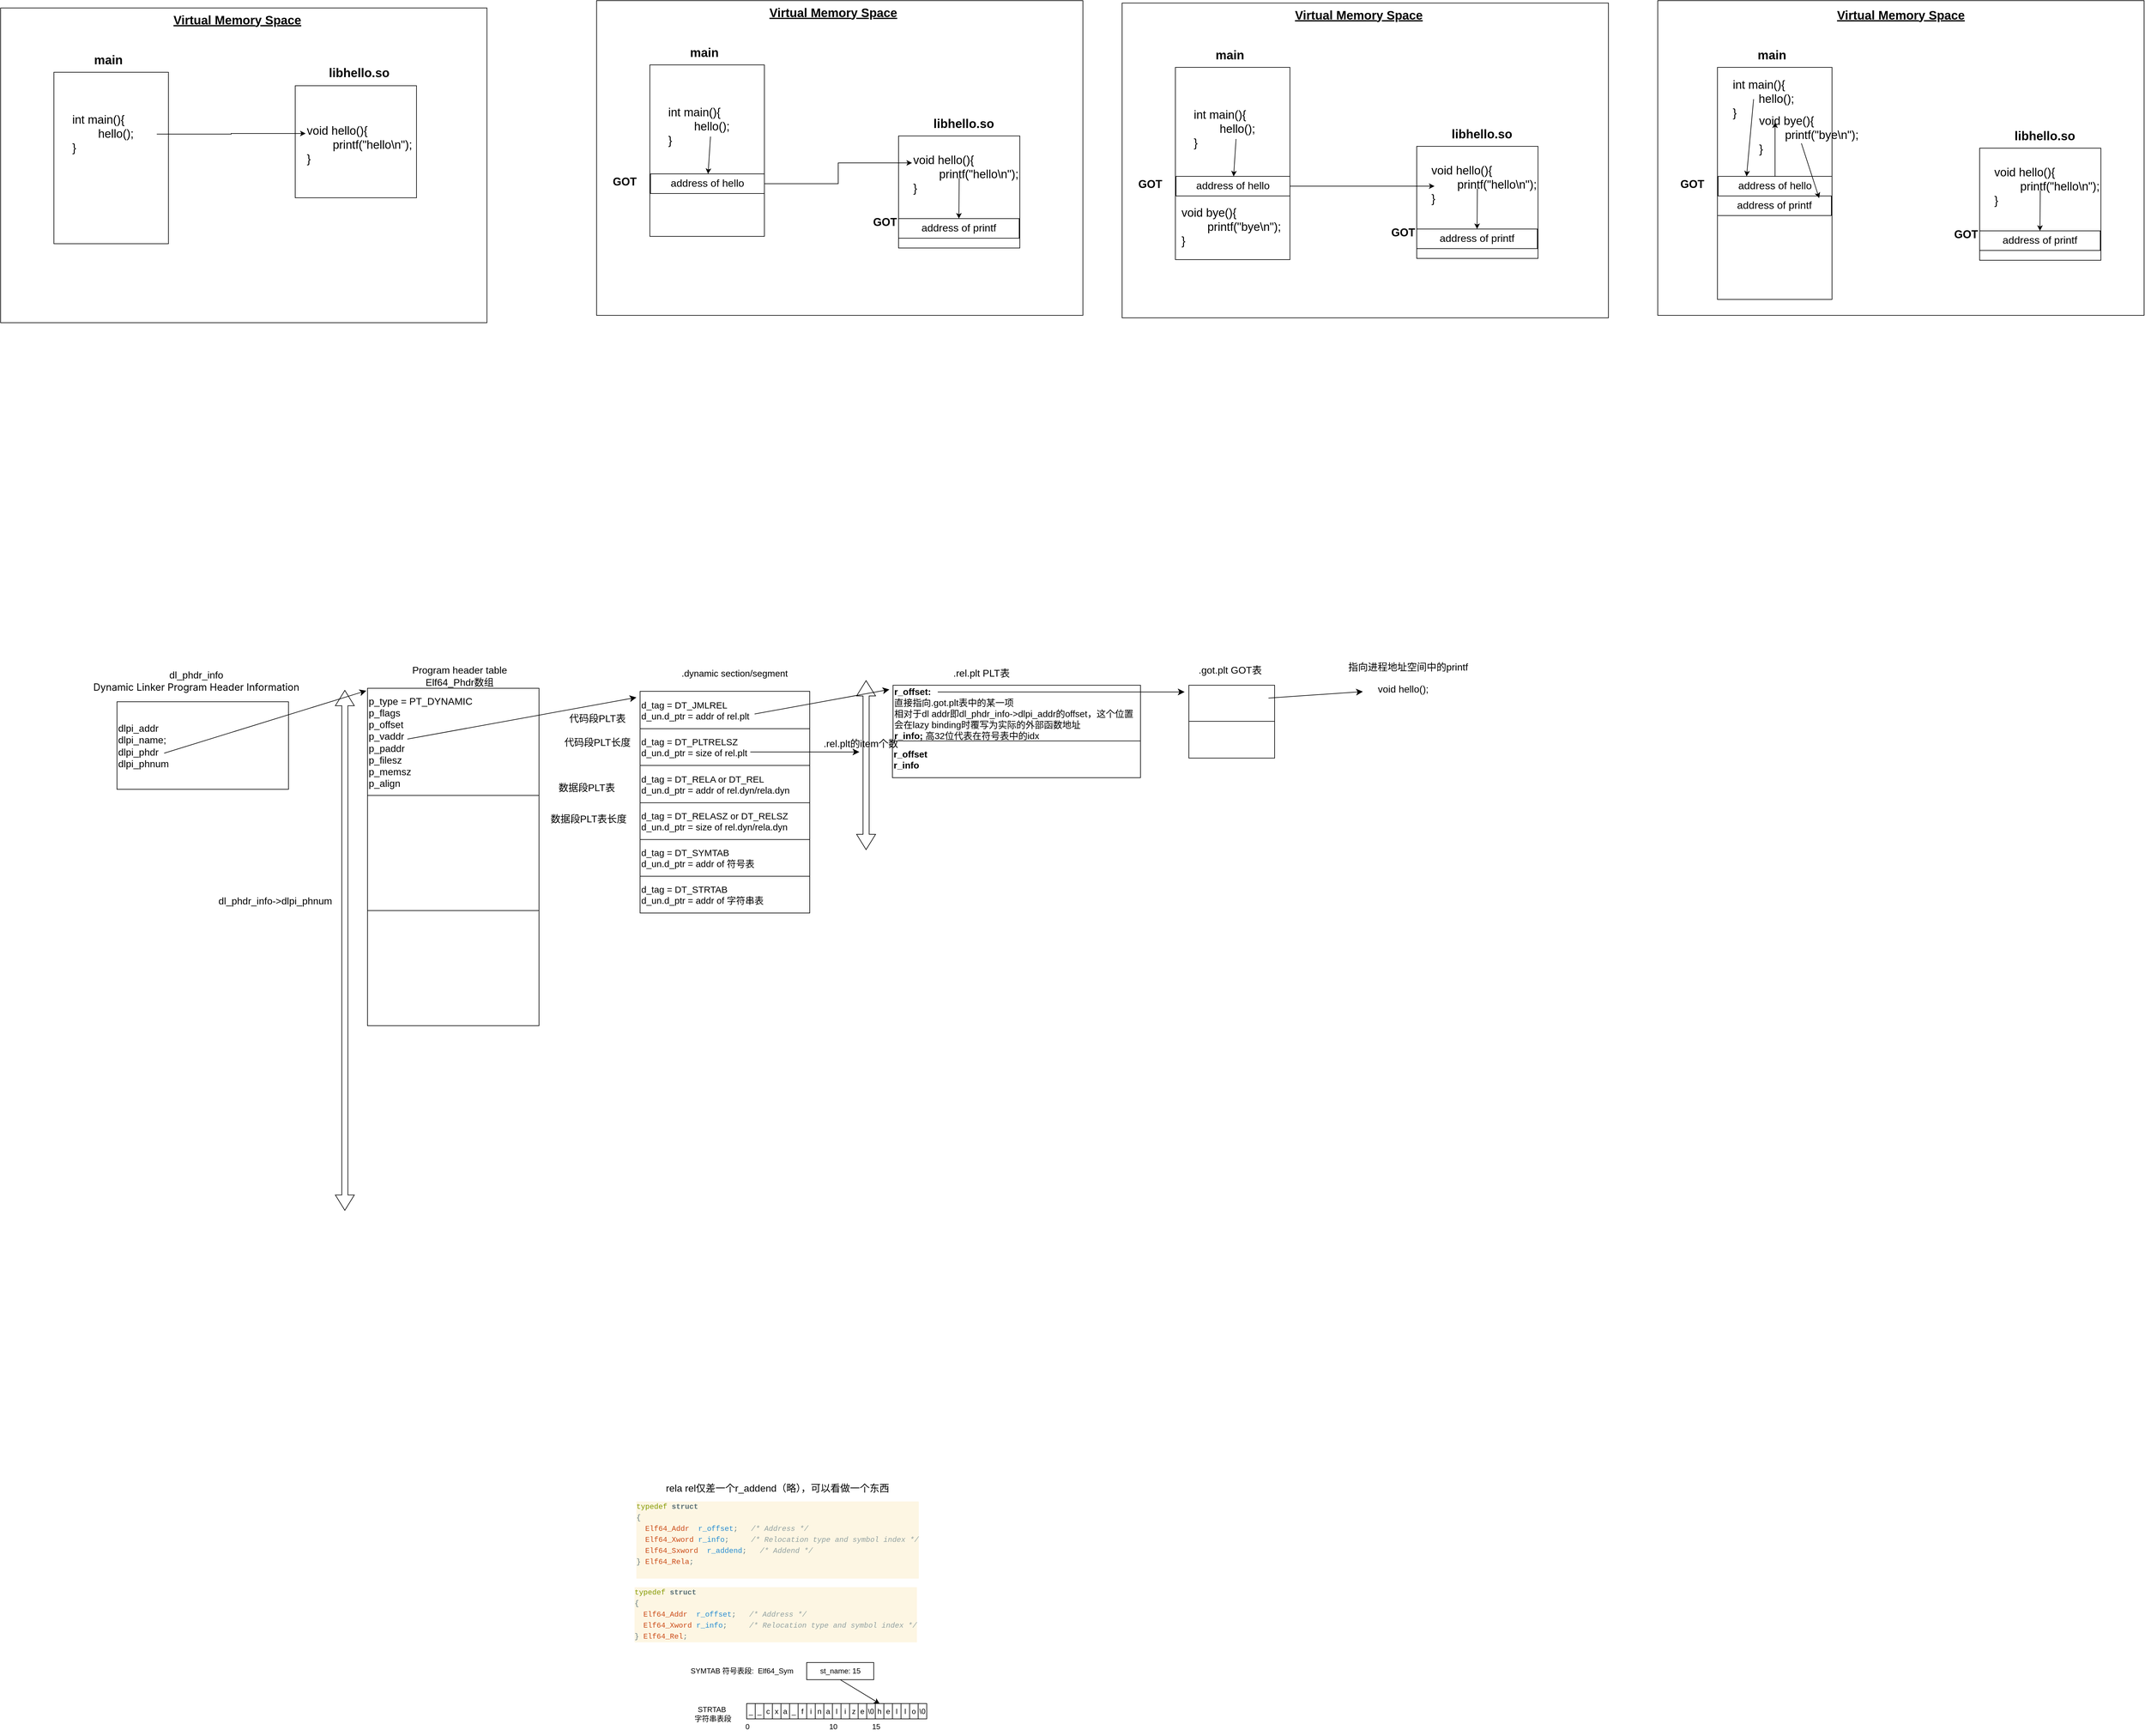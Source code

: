 <mxfile version="25.0.3">
  <diagram name="第 1 页" id="GEcqxy-8xR7DSQIYymrr">
    <mxGraphModel dx="3882" dy="3331" grid="0" gridSize="10" guides="1" tooltips="1" connect="1" arrows="1" fold="1" page="0" pageScale="1" pageWidth="827" pageHeight="1169" math="0" shadow="0">
      <root>
        <mxCell id="0" />
        <mxCell id="1" parent="0" />
        <mxCell id="XahnFUvFs6u1l75_gF_5-11" value="" style="rounded=0;whiteSpace=wrap;html=1;" parent="1" vertex="1">
          <mxGeometry x="-1653" y="-2034" width="794" height="514" as="geometry" />
        </mxCell>
        <mxCell id="OQ3XkpQ0yaG9EdBYjg81-1" value="&lt;font style=&quot;font-size: 16px;&quot;&gt;dlpi_addr&lt;/font&gt;&lt;div&gt;&lt;font style=&quot;font-size: 16px;&quot;&gt;dlpi_name;&lt;/font&gt;&lt;/div&gt;&lt;div&gt;&lt;font style=&quot;font-size: 16px;&quot;&gt;dlpi_phdr&lt;/font&gt;&lt;/div&gt;&lt;div&gt;&lt;font style=&quot;font-size: 16px;&quot;&gt;dlpi_phnum&lt;/font&gt;&lt;/div&gt;" style="rounded=0;whiteSpace=wrap;html=1;align=left;" parent="1" vertex="1">
          <mxGeometry x="-1463" y="-901" width="280" height="143" as="geometry" />
        </mxCell>
        <mxCell id="OQ3XkpQ0yaG9EdBYjg81-2" value="dl_phdr_info&lt;div&gt;&lt;span style=&quot;font-family: -apple-system, &amp;quot;system-ui&amp;quot;, &amp;quot;Segoe UI&amp;quot;, Helvetica, Arial, sans-serif, &amp;quot;Apple Color Emoji&amp;quot;, &amp;quot;Segoe UI Emoji&amp;quot;; text-align: start;&quot;&gt;Dynamic Linker Program Header Information&lt;/span&gt;&lt;/div&gt;" style="text;html=1;align=center;verticalAlign=middle;whiteSpace=wrap;rounded=0;fontSize=16;" parent="1" vertex="1">
          <mxGeometry x="-1538" y="-955" width="409" height="40" as="geometry" />
        </mxCell>
        <mxCell id="OQ3XkpQ0yaG9EdBYjg81-3" value="p_type =&amp;nbsp;PT_DYNAMIC&lt;div&gt;p_flags&lt;/div&gt;&lt;div&gt;p_offset&lt;/div&gt;&lt;div&gt;p_vaddr&lt;/div&gt;&lt;div&gt;p_paddr&lt;/div&gt;&lt;div&gt;p_filesz&lt;/div&gt;&lt;div&gt;p_memsz&lt;/div&gt;&lt;div&gt;p_align&lt;/div&gt;" style="rounded=0;whiteSpace=wrap;html=1;align=left;fontSize=16;" parent="1" vertex="1">
          <mxGeometry x="-1054" y="-923" width="280" height="175" as="geometry" />
        </mxCell>
        <mxCell id="OQ3XkpQ0yaG9EdBYjg81-4" value="Program header table&lt;div&gt;Elf64_Phdr数组&lt;/div&gt;" style="text;html=1;align=center;verticalAlign=middle;whiteSpace=wrap;rounded=0;fontSize=16;" parent="1" vertex="1">
          <mxGeometry x="-996" y="-955" width="185" height="23" as="geometry" />
        </mxCell>
        <mxCell id="OQ3XkpQ0yaG9EdBYjg81-6" value="" style="rounded=0;whiteSpace=wrap;html=1;" parent="1" vertex="1">
          <mxGeometry x="-1054" y="-748" width="280" height="188" as="geometry" />
        </mxCell>
        <mxCell id="OQ3XkpQ0yaG9EdBYjg81-8" value="" style="rounded=0;whiteSpace=wrap;html=1;" parent="1" vertex="1">
          <mxGeometry x="-1054" y="-560" width="280" height="188" as="geometry" />
        </mxCell>
        <mxCell id="OQ3XkpQ0yaG9EdBYjg81-10" value="d_tag = DT_JMLREL&lt;div&gt;d_un.d_ptr = addr of rel.plt&lt;/div&gt;" style="rounded=0;whiteSpace=wrap;html=1;align=left;fontSize=15;" parent="1" vertex="1">
          <mxGeometry x="-609" y="-918" width="277" height="61" as="geometry" />
        </mxCell>
        <mxCell id="OQ3XkpQ0yaG9EdBYjg81-11" value=".dynamic section/segment" style="text;html=1;align=center;verticalAlign=middle;whiteSpace=wrap;rounded=0;fontSize=15;" parent="1" vertex="1">
          <mxGeometry x="-563" y="-960" width="217" height="23" as="geometry" />
        </mxCell>
        <mxCell id="OQ3XkpQ0yaG9EdBYjg81-12" value="dl_phdr_info-&amp;gt;dlpi_phnum" style="text;html=1;align=center;verticalAlign=middle;whiteSpace=wrap;rounded=0;fontSize=16;" parent="1" vertex="1">
          <mxGeometry x="-1302" y="-591" width="195" height="30" as="geometry" />
        </mxCell>
        <mxCell id="OQ3XkpQ0yaG9EdBYjg81-13" value="" style="shape=flexArrow;endArrow=classic;startArrow=classic;html=1;rounded=0;fontSize=12;startSize=8;endSize=8;curved=1;" parent="1" edge="1">
          <mxGeometry width="100" height="100" relative="1" as="geometry">
            <mxPoint x="-1091" y="-70" as="sourcePoint" />
            <mxPoint x="-1091" y="-920" as="targetPoint" />
          </mxGeometry>
        </mxCell>
        <mxCell id="OQ3XkpQ0yaG9EdBYjg81-16" value="d_tag = DT_PLTRELSZ&lt;div&gt;d_un.d_ptr = size of rel.plt&lt;/div&gt;" style="rounded=0;whiteSpace=wrap;html=1;align=left;fontSize=15;" parent="1" vertex="1">
          <mxGeometry x="-609" y="-857" width="277" height="60" as="geometry" />
        </mxCell>
        <mxCell id="OQ3XkpQ0yaG9EdBYjg81-17" value="d_tag = DT_RELA or&amp;nbsp;DT_REL&lt;div&gt;d_un.d_ptr = addr of rel.dyn/rela.dyn&lt;/div&gt;" style="rounded=0;whiteSpace=wrap;html=1;align=left;fontSize=15;" parent="1" vertex="1">
          <mxGeometry x="-609" y="-797" width="277" height="61" as="geometry" />
        </mxCell>
        <mxCell id="OQ3XkpQ0yaG9EdBYjg81-18" value="d_tag = DT_RELASZ or&amp;nbsp;DT_RELSZ&lt;div&gt;d_un.d_ptr = size of rel.dyn/rela.dyn&lt;/div&gt;" style="rounded=0;whiteSpace=wrap;html=1;align=left;fontSize=15;" parent="1" vertex="1">
          <mxGeometry x="-609" y="-736" width="277" height="60" as="geometry" />
        </mxCell>
        <mxCell id="OQ3XkpQ0yaG9EdBYjg81-20" value="代码段PLT表" style="text;html=1;align=center;verticalAlign=middle;whiteSpace=wrap;rounded=0;fontSize=16;" parent="1" vertex="1">
          <mxGeometry x="-771" y="-886" width="185" height="23" as="geometry" />
        </mxCell>
        <mxCell id="OQ3XkpQ0yaG9EdBYjg81-23" value="&lt;span style=&quot;color: rgb(0, 0, 0); font-family: Helvetica; font-size: 16px; font-style: normal; font-variant-ligatures: normal; font-variant-caps: normal; font-weight: 400; letter-spacing: normal; orphans: 2; text-align: center; text-indent: 0px; text-transform: none; widows: 2; word-spacing: 0px; -webkit-text-stroke-width: 0px; white-space: normal; background-color: rgb(255, 255, 255); text-decoration-thickness: initial; text-decoration-style: initial; text-decoration-color: initial; display: inline !important; float: none;&quot;&gt;数据段PLT表&lt;/span&gt;" style="text;whiteSpace=wrap;html=1;" parent="1" vertex="1">
          <mxGeometry x="-744.0" y="-776.995" width="131" height="41" as="geometry" />
        </mxCell>
        <mxCell id="OQ3XkpQ0yaG9EdBYjg81-25" value=".rel.plt PLT表" style="text;html=1;align=center;verticalAlign=middle;whiteSpace=wrap;rounded=0;fontSize=16;" parent="1" vertex="1">
          <mxGeometry x="-144" y="-960" width="185" height="23" as="geometry" />
        </mxCell>
        <mxCell id="OQ3XkpQ0yaG9EdBYjg81-26" value="&lt;div style=&quot;color: #657b83;background-color: #fdf6e3;font-family: Menlo, Monaco, &#39;Courier New&#39;, monospace;font-weight: normal;font-size: 12px;line-height: 18px;white-space: pre;&quot;&gt;&lt;div&gt;&lt;span style=&quot;color: #859900;&quot;&gt;typedef&lt;/span&gt;&lt;span style=&quot;color: #657b83;&quot;&gt; &lt;/span&gt;&lt;span style=&quot;color: #586e75;font-weight: bold;&quot;&gt;struct&lt;/span&gt;&lt;/div&gt;&lt;div&gt;&lt;span style=&quot;color: #657b83;&quot;&gt;{&lt;/span&gt;&lt;/div&gt;&lt;div&gt;&lt;span style=&quot;color: #657b83;&quot;&gt;  &lt;/span&gt;&lt;span style=&quot;color: #cb4b16;&quot;&gt;Elf64_Addr&lt;/span&gt;&lt;span style=&quot;color: #657b83;&quot;&gt;  &lt;/span&gt;&lt;span style=&quot;color: #268bd2;&quot;&gt;r_offset&lt;/span&gt;&lt;span style=&quot;color: #657b83;&quot;&gt;;&lt;/span&gt;&lt;span style=&quot;color: #93a1a1;font-style: italic;&quot;&gt;   /* Address */&lt;/span&gt;&lt;/div&gt;&lt;div&gt;&lt;span style=&quot;color: #657b83;&quot;&gt;  &lt;/span&gt;&lt;span style=&quot;color: #cb4b16;&quot;&gt;Elf64_Xword&lt;/span&gt;&lt;span style=&quot;color: #657b83;&quot;&gt; &lt;/span&gt;&lt;span style=&quot;color: #268bd2;&quot;&gt;r_info&lt;/span&gt;&lt;span style=&quot;color: #657b83;&quot;&gt;;&lt;/span&gt;&lt;span style=&quot;color: #93a1a1;font-style: italic;&quot;&gt;     /* Relocation type and symbol index */&lt;/span&gt;&lt;/div&gt;&lt;div&gt;&lt;span style=&quot;color: #657b83;&quot;&gt;  &lt;/span&gt;&lt;span style=&quot;color: #cb4b16;&quot;&gt;Elf64_Sxword&lt;/span&gt;&lt;span style=&quot;color: #657b83;&quot;&gt;  &lt;/span&gt;&lt;span style=&quot;color: #268bd2;&quot;&gt;r_addend&lt;/span&gt;&lt;span style=&quot;color: #657b83;&quot;&gt;;&lt;/span&gt;&lt;span style=&quot;color: #93a1a1;font-style: italic;&quot;&gt;   /* Addend */&lt;/span&gt;&lt;/div&gt;&lt;div&gt;&lt;span style=&quot;color: #657b83;&quot;&gt;} &lt;/span&gt;&lt;span style=&quot;color: #cb4b16;&quot;&gt;Elf64_Rela&lt;/span&gt;&lt;span style=&quot;color: #657b83;&quot;&gt;;&lt;/span&gt;&lt;/div&gt;&lt;br&gt;&lt;/div&gt;" style="text;whiteSpace=wrap;html=1;" parent="1" vertex="1">
          <mxGeometry x="-617.005" y="397.998" width="490" height="148" as="geometry" />
        </mxCell>
        <mxCell id="OQ3XkpQ0yaG9EdBYjg81-27" value="&lt;div style=&quot;color: #657b83;background-color: #fdf6e3;font-family: Menlo, Monaco, &#39;Courier New&#39;, monospace;font-weight: normal;font-size: 12px;line-height: 18px;white-space: pre;&quot;&gt;&lt;div&gt;&lt;span style=&quot;color: #859900;&quot;&gt;typedef&lt;/span&gt;&lt;span style=&quot;color: #657b83;&quot;&gt; &lt;/span&gt;&lt;span style=&quot;color: #586e75;font-weight: bold;&quot;&gt;struct&lt;/span&gt;&lt;/div&gt;&lt;div&gt;&lt;span style=&quot;color: #657b83;&quot;&gt;{&lt;/span&gt;&lt;/div&gt;&lt;div&gt;&lt;span style=&quot;color: #657b83;&quot;&gt;  &lt;/span&gt;&lt;span style=&quot;color: #cb4b16;&quot;&gt;Elf64_Addr&lt;/span&gt;&lt;span style=&quot;color: #657b83;&quot;&gt;  &lt;/span&gt;&lt;span style=&quot;color: #268bd2;&quot;&gt;r_offset&lt;/span&gt;&lt;span style=&quot;color: #657b83;&quot;&gt;;&lt;/span&gt;&lt;span style=&quot;color: #93a1a1;font-style: italic;&quot;&gt;   /* Address */&lt;/span&gt;&lt;/div&gt;&lt;div&gt;&lt;span style=&quot;color: #657b83;&quot;&gt;  &lt;/span&gt;&lt;span style=&quot;color: #cb4b16;&quot;&gt;Elf64_Xword&lt;/span&gt;&lt;span style=&quot;color: #657b83;&quot;&gt; &lt;/span&gt;&lt;span style=&quot;color: #268bd2;&quot;&gt;r_info&lt;/span&gt;&lt;span style=&quot;color: #657b83;&quot;&gt;;&lt;/span&gt;&lt;span style=&quot;color: #93a1a1;font-style: italic;&quot;&gt;     /* Relocation type and symbol index */&lt;/span&gt;&lt;/div&gt;&lt;div&gt;&lt;span style=&quot;color: #657b83;&quot;&gt;} &lt;/span&gt;&lt;span style=&quot;color: #cb4b16;&quot;&gt;Elf64_Rel&lt;/span&gt;&lt;span style=&quot;color: #657b83;&quot;&gt;;&lt;/span&gt;&lt;/div&gt;&lt;/div&gt;" style="text;whiteSpace=wrap;html=1;" parent="1" vertex="1">
          <mxGeometry x="-620.005" y="538.002" width="490" height="112" as="geometry" />
        </mxCell>
        <mxCell id="OQ3XkpQ0yaG9EdBYjg81-28" value="rela rel仅差一个r_addend（略），可以看做一个东西" style="text;html=1;align=center;verticalAlign=middle;whiteSpace=wrap;rounded=0;fontSize=16;" parent="1" vertex="1">
          <mxGeometry x="-568" y="368" width="367" height="30" as="geometry" />
        </mxCell>
        <mxCell id="OQ3XkpQ0yaG9EdBYjg81-29" value="&lt;b&gt;r_offset:&lt;/b&gt;&lt;div&gt;直接指向.got.plt表中的某一项&lt;br&gt;&lt;div&gt;相对于dl addr即dl_phdr_info-&amp;gt;dlpi_addr的offset，这个位置会在lazy binding时覆写为实际的外部函数地址&lt;/div&gt;&lt;div&gt;&lt;div&gt;&lt;b&gt;r_info; &lt;/b&gt;高32位代表在符号表中的idx&lt;/div&gt;&lt;/div&gt;&lt;/div&gt;" style="rounded=0;whiteSpace=wrap;html=1;align=left;fontSize=15;" parent="1" vertex="1">
          <mxGeometry x="-196" y="-928" width="404" height="91" as="geometry" />
        </mxCell>
        <mxCell id="OQ3XkpQ0yaG9EdBYjg81-30" value="&lt;b&gt;r_offset&lt;/b&gt;&lt;div&gt;&lt;b&gt;r_info&lt;/b&gt;&lt;/div&gt;" style="rounded=0;whiteSpace=wrap;html=1;align=left;fontSize=15;" parent="1" vertex="1">
          <mxGeometry x="-197" y="-837" width="405" height="60" as="geometry" />
        </mxCell>
        <mxCell id="OQ3XkpQ0yaG9EdBYjg81-31" value="" style="endArrow=classic;html=1;rounded=0;fontSize=12;startSize=8;endSize=8;curved=1;" parent="1" edge="1">
          <mxGeometry width="50" height="50" relative="1" as="geometry">
            <mxPoint x="-1386" y="-817" as="sourcePoint" />
            <mxPoint x="-1056" y="-919" as="targetPoint" />
          </mxGeometry>
        </mxCell>
        <mxCell id="OQ3XkpQ0yaG9EdBYjg81-32" value="" style="endArrow=classic;html=1;rounded=0;fontSize=12;startSize=8;endSize=8;curved=1;" parent="1" edge="1">
          <mxGeometry width="50" height="50" relative="1" as="geometry">
            <mxPoint x="-989" y="-840" as="sourcePoint" />
            <mxPoint x="-615" y="-908" as="targetPoint" />
          </mxGeometry>
        </mxCell>
        <mxCell id="OQ3XkpQ0yaG9EdBYjg81-33" value="" style="endArrow=classic;html=1;rounded=0;fontSize=12;startSize=8;endSize=8;curved=1;" parent="1" edge="1">
          <mxGeometry width="50" height="50" relative="1" as="geometry">
            <mxPoint x="-422" y="-881" as="sourcePoint" />
            <mxPoint x="-202" y="-921" as="targetPoint" />
          </mxGeometry>
        </mxCell>
        <mxCell id="OQ3XkpQ0yaG9EdBYjg81-34" value="" style="shape=flexArrow;endArrow=classic;startArrow=classic;html=1;rounded=0;fontSize=12;startSize=8;endSize=8;curved=1;" parent="1" edge="1">
          <mxGeometry width="100" height="100" relative="1" as="geometry">
            <mxPoint x="-240" y="-659" as="sourcePoint" />
            <mxPoint x="-240" y="-936" as="targetPoint" />
          </mxGeometry>
        </mxCell>
        <mxCell id="OQ3XkpQ0yaG9EdBYjg81-36" value="" style="endArrow=classic;html=1;rounded=0;fontSize=12;startSize=8;endSize=8;curved=1;" parent="1" edge="1">
          <mxGeometry width="50" height="50" relative="1" as="geometry">
            <mxPoint x="-429" y="-819" as="sourcePoint" />
            <mxPoint x="-251" y="-819" as="targetPoint" />
          </mxGeometry>
        </mxCell>
        <mxCell id="OQ3XkpQ0yaG9EdBYjg81-37" value=".rel.plt的item个数" style="text;html=1;align=center;verticalAlign=middle;whiteSpace=wrap;rounded=0;fontSize=16;" parent="1" vertex="1">
          <mxGeometry x="-315" y="-857" width="133" height="48" as="geometry" />
        </mxCell>
        <mxCell id="OQ3XkpQ0yaG9EdBYjg81-39" value="" style="rounded=0;whiteSpace=wrap;html=1;" parent="1" vertex="1">
          <mxGeometry x="287" y="-928" width="140" height="60" as="geometry" />
        </mxCell>
        <mxCell id="OQ3XkpQ0yaG9EdBYjg81-40" value=".got.plt GOT表" style="text;html=1;align=center;verticalAlign=middle;whiteSpace=wrap;rounded=0;fontSize=16;" parent="1" vertex="1">
          <mxGeometry x="277.5" y="-965" width="153" height="23" as="geometry" />
        </mxCell>
        <mxCell id="OQ3XkpQ0yaG9EdBYjg81-41" value="" style="endArrow=classic;html=1;rounded=0;fontSize=12;startSize=8;endSize=8;curved=1;" parent="1" edge="1">
          <mxGeometry width="50" height="50" relative="1" as="geometry">
            <mxPoint x="-123" y="-917" as="sourcePoint" />
            <mxPoint x="280" y="-917" as="targetPoint" />
          </mxGeometry>
        </mxCell>
        <mxCell id="OQ3XkpQ0yaG9EdBYjg81-42" value="" style="rounded=0;whiteSpace=wrap;html=1;" parent="1" vertex="1">
          <mxGeometry x="287" y="-869" width="140" height="60" as="geometry" />
        </mxCell>
        <mxCell id="OQ3XkpQ0yaG9EdBYjg81-43" value="void hello();" style="text;html=1;align=center;verticalAlign=middle;whiteSpace=wrap;rounded=0;fontSize=16;" parent="1" vertex="1">
          <mxGeometry x="571" y="-937" width="132" height="30" as="geometry" />
        </mxCell>
        <mxCell id="OQ3XkpQ0yaG9EdBYjg81-44" value="" style="endArrow=classic;html=1;rounded=0;fontSize=12;startSize=8;endSize=8;curved=1;" parent="1" target="OQ3XkpQ0yaG9EdBYjg81-43" edge="1">
          <mxGeometry width="50" height="50" relative="1" as="geometry">
            <mxPoint x="417" y="-907" as="sourcePoint" />
            <mxPoint x="467" y="-957" as="targetPoint" />
          </mxGeometry>
        </mxCell>
        <mxCell id="XahnFUvFs6u1l75_gF_5-1" value="" style="rounded=0;whiteSpace=wrap;html=1;" parent="1" vertex="1">
          <mxGeometry x="-1566" y="-1929" width="187" height="280" as="geometry" />
        </mxCell>
        <mxCell id="XahnFUvFs6u1l75_gF_5-2" value="int main(){&lt;div&gt;&lt;span style=&quot;white-space: pre;&quot;&gt;&#x9;&lt;/span&gt;hello();&lt;br&gt;&lt;/div&gt;&lt;div&gt;}&lt;/div&gt;" style="text;html=1;align=left;verticalAlign=middle;whiteSpace=wrap;rounded=0;fontSize=19;" parent="1" vertex="1">
          <mxGeometry x="-1538" y="-1866" width="140" height="76" as="geometry" />
        </mxCell>
        <mxCell id="XahnFUvFs6u1l75_gF_5-3" value="main" style="text;html=1;align=center;verticalAlign=middle;whiteSpace=wrap;rounded=0;fontSize=20;fontStyle=1" parent="1" vertex="1">
          <mxGeometry x="-1507" y="-1965" width="60" height="30" as="geometry" />
        </mxCell>
        <mxCell id="XahnFUvFs6u1l75_gF_5-6" value="libhello.so" style="text;html=1;align=center;verticalAlign=middle;whiteSpace=wrap;rounded=0;fontSize=20;fontStyle=1" parent="1" vertex="1">
          <mxGeometry x="-1119" y="-1943" width="103" height="27" as="geometry" />
        </mxCell>
        <mxCell id="XahnFUvFs6u1l75_gF_5-8" value="" style="group" parent="1" vertex="1" connectable="0">
          <mxGeometry x="-1172" y="-1907" width="198" height="183" as="geometry" />
        </mxCell>
        <mxCell id="XahnFUvFs6u1l75_gF_5-4" value="" style="rounded=0;whiteSpace=wrap;html=1;" parent="XahnFUvFs6u1l75_gF_5-8" vertex="1">
          <mxGeometry width="198" height="183" as="geometry" />
        </mxCell>
        <mxCell id="XahnFUvFs6u1l75_gF_5-5" value="void hello(){&lt;div&gt;&lt;span style=&quot;white-space: pre;&quot;&gt;&#x9;&lt;/span&gt;printf(&quot;hello\n&quot;);&lt;br&gt;&lt;/div&gt;&lt;div&gt;}&lt;/div&gt;" style="text;html=1;align=left;verticalAlign=middle;whiteSpace=wrap;rounded=0;fontSize=19;" parent="XahnFUvFs6u1l75_gF_5-8" vertex="1">
          <mxGeometry x="17" y="59" width="140" height="76" as="geometry" />
        </mxCell>
        <mxCell id="XahnFUvFs6u1l75_gF_5-7" style="edgeStyle=orthogonalEdgeStyle;rounded=0;orthogonalLoop=1;jettySize=auto;html=1;entryX=0;entryY=0.25;entryDx=0;entryDy=0;" parent="1" source="XahnFUvFs6u1l75_gF_5-2" target="XahnFUvFs6u1l75_gF_5-5" edge="1">
          <mxGeometry relative="1" as="geometry" />
        </mxCell>
        <mxCell id="XahnFUvFs6u1l75_gF_5-13" value="Virtual Memory Space" style="text;html=1;align=center;verticalAlign=middle;whiteSpace=wrap;rounded=0;fontSize=20;fontStyle=5" parent="1" vertex="1">
          <mxGeometry x="-1408" y="-2030" width="283" height="29" as="geometry" />
        </mxCell>
        <mxCell id="XahnFUvFs6u1l75_gF_5-14" value="" style="rounded=0;whiteSpace=wrap;html=1;" parent="1" vertex="1">
          <mxGeometry x="-680" y="-2046" width="794" height="514" as="geometry" />
        </mxCell>
        <mxCell id="XahnFUvFs6u1l75_gF_5-15" value="" style="rounded=0;whiteSpace=wrap;html=1;" parent="1" vertex="1">
          <mxGeometry x="-593" y="-1941" width="187" height="280" as="geometry" />
        </mxCell>
        <mxCell id="XahnFUvFs6u1l75_gF_5-16" value="int main(){&lt;div&gt;&lt;span style=&quot;white-space: pre;&quot;&gt;&#x9;&lt;/span&gt;hello();&lt;br&gt;&lt;/div&gt;&lt;div&gt;}&lt;/div&gt;" style="text;html=1;align=left;verticalAlign=middle;whiteSpace=wrap;rounded=0;fontSize=19;" parent="1" vertex="1">
          <mxGeometry x="-565" y="-1878" width="140" height="76" as="geometry" />
        </mxCell>
        <mxCell id="XahnFUvFs6u1l75_gF_5-17" value="main" style="text;html=1;align=center;verticalAlign=middle;whiteSpace=wrap;rounded=0;fontSize=20;fontStyle=1" parent="1" vertex="1">
          <mxGeometry x="-534" y="-1977" width="60" height="30" as="geometry" />
        </mxCell>
        <mxCell id="XahnFUvFs6u1l75_gF_5-18" value="libhello.so" style="text;html=1;align=center;verticalAlign=middle;whiteSpace=wrap;rounded=0;fontSize=20;fontStyle=1" parent="1" vertex="1">
          <mxGeometry x="-132" y="-1860" width="103" height="27" as="geometry" />
        </mxCell>
        <mxCell id="XahnFUvFs6u1l75_gF_5-19" value="" style="group" parent="1" vertex="1" connectable="0">
          <mxGeometry x="-187" y="-1825" width="200" height="183" as="geometry" />
        </mxCell>
        <mxCell id="XahnFUvFs6u1l75_gF_5-20" value="" style="rounded=0;whiteSpace=wrap;html=1;" parent="XahnFUvFs6u1l75_gF_5-19" vertex="1">
          <mxGeometry width="198" height="183" as="geometry" />
        </mxCell>
        <mxCell id="XahnFUvFs6u1l75_gF_5-21" value="void hello(){&lt;div&gt;&lt;span style=&quot;white-space: pre;&quot;&gt;&#x9;&lt;/span&gt;printf(&quot;hello\n&quot;);&lt;br&gt;&lt;/div&gt;&lt;div&gt;}&lt;/div&gt;" style="text;html=1;align=left;verticalAlign=middle;whiteSpace=wrap;rounded=0;fontSize=19;" parent="XahnFUvFs6u1l75_gF_5-19" vertex="1">
          <mxGeometry x="22" y="25" width="140" height="76" as="geometry" />
        </mxCell>
        <mxCell id="XahnFUvFs6u1l75_gF_5-71" value="address of printf" style="rounded=0;whiteSpace=wrap;html=1;fontSize=17;" parent="XahnFUvFs6u1l75_gF_5-19" vertex="1">
          <mxGeometry y="135" width="197" height="32" as="geometry" />
        </mxCell>
        <mxCell id="XahnFUvFs6u1l75_gF_5-73" value="" style="endArrow=classic;html=1;rounded=0;entryX=0.5;entryY=0;entryDx=0;entryDy=0;" parent="XahnFUvFs6u1l75_gF_5-19" target="XahnFUvFs6u1l75_gF_5-71" edge="1">
          <mxGeometry width="50" height="50" relative="1" as="geometry">
            <mxPoint x="99" y="69" as="sourcePoint" />
            <mxPoint x="146" y="36" as="targetPoint" />
          </mxGeometry>
        </mxCell>
        <mxCell id="XahnFUvFs6u1l75_gF_5-23" value="Virtual Memory Space" style="text;html=1;align=center;verticalAlign=middle;whiteSpace=wrap;rounded=0;fontSize=20;fontStyle=5" parent="1" vertex="1">
          <mxGeometry x="-435" y="-2042" width="283" height="29" as="geometry" />
        </mxCell>
        <mxCell id="XahnFUvFs6u1l75_gF_5-25" style="edgeStyle=orthogonalEdgeStyle;rounded=0;orthogonalLoop=1;jettySize=auto;html=1;entryX=0;entryY=0.25;entryDx=0;entryDy=0;" parent="1" source="XahnFUvFs6u1l75_gF_5-24" target="XahnFUvFs6u1l75_gF_5-21" edge="1">
          <mxGeometry relative="1" as="geometry" />
        </mxCell>
        <mxCell id="XahnFUvFs6u1l75_gF_5-24" value="address of hello" style="rounded=0;whiteSpace=wrap;html=1;fontSize=17;" parent="1" vertex="1">
          <mxGeometry x="-592" y="-1763" width="186" height="32" as="geometry" />
        </mxCell>
        <mxCell id="XahnFUvFs6u1l75_gF_5-26" value="GOT" style="text;html=1;align=center;verticalAlign=middle;whiteSpace=wrap;rounded=0;fontSize=18;fontStyle=1" parent="1" vertex="1">
          <mxGeometry x="-664" y="-1762" width="60" height="24" as="geometry" />
        </mxCell>
        <mxCell id="XahnFUvFs6u1l75_gF_5-27" value="" style="endArrow=classic;html=1;rounded=0;" parent="1" target="XahnFUvFs6u1l75_gF_5-24" edge="1">
          <mxGeometry width="50" height="50" relative="1" as="geometry">
            <mxPoint x="-494" y="-1824" as="sourcePoint" />
            <mxPoint x="-444" y="-1874" as="targetPoint" />
          </mxGeometry>
        </mxCell>
        <mxCell id="XahnFUvFs6u1l75_gF_5-41" value="" style="rounded=0;whiteSpace=wrap;html=1;" parent="1" vertex="1">
          <mxGeometry x="178" y="-2042" width="794" height="514" as="geometry" />
        </mxCell>
        <mxCell id="XahnFUvFs6u1l75_gF_5-42" value="" style="rounded=0;whiteSpace=wrap;html=1;" parent="1" vertex="1">
          <mxGeometry x="265" y="-1937" width="187" height="314" as="geometry" />
        </mxCell>
        <mxCell id="XahnFUvFs6u1l75_gF_5-43" value="int main(){&lt;div&gt;&lt;span style=&quot;white-space: pre;&quot;&gt;&#x9;&lt;/span&gt;hello();&lt;br&gt;&lt;/div&gt;&lt;div&gt;}&lt;/div&gt;" style="text;html=1;align=left;verticalAlign=middle;whiteSpace=wrap;rounded=0;fontSize=19;" parent="1" vertex="1">
          <mxGeometry x="293" y="-1874" width="140" height="76" as="geometry" />
        </mxCell>
        <mxCell id="XahnFUvFs6u1l75_gF_5-44" value="main" style="text;html=1;align=center;verticalAlign=middle;whiteSpace=wrap;rounded=0;fontSize=20;fontStyle=1" parent="1" vertex="1">
          <mxGeometry x="324" y="-1973" width="60" height="30" as="geometry" />
        </mxCell>
        <mxCell id="XahnFUvFs6u1l75_gF_5-49" value="Virtual Memory Space" style="text;html=1;align=center;verticalAlign=middle;whiteSpace=wrap;rounded=0;fontSize=20;fontStyle=5" parent="1" vertex="1">
          <mxGeometry x="423" y="-2038" width="283" height="29" as="geometry" />
        </mxCell>
        <mxCell id="XahnFUvFs6u1l75_gF_5-51" value="address of hello" style="rounded=0;whiteSpace=wrap;html=1;fontSize=17;" parent="1" vertex="1">
          <mxGeometry x="266" y="-1759" width="186" height="32" as="geometry" />
        </mxCell>
        <mxCell id="XahnFUvFs6u1l75_gF_5-52" value="GOT" style="text;html=1;align=center;verticalAlign=middle;whiteSpace=wrap;rounded=0;fontSize=18;fontStyle=1" parent="1" vertex="1">
          <mxGeometry x="194" y="-1758" width="60" height="24" as="geometry" />
        </mxCell>
        <mxCell id="XahnFUvFs6u1l75_gF_5-53" value="" style="endArrow=classic;html=1;rounded=0;" parent="1" target="XahnFUvFs6u1l75_gF_5-51" edge="1">
          <mxGeometry width="50" height="50" relative="1" as="geometry">
            <mxPoint x="364" y="-1820" as="sourcePoint" />
            <mxPoint x="414" y="-1870" as="targetPoint" />
          </mxGeometry>
        </mxCell>
        <mxCell id="XahnFUvFs6u1l75_gF_5-55" value="void bye(){&lt;div&gt;&lt;span style=&quot;white-space: pre;&quot;&gt;&#x9;&lt;/span&gt;printf(&quot;bye\n&quot;);&lt;br&gt;&lt;/div&gt;&lt;div&gt;}&lt;/div&gt;" style="text;html=1;align=left;verticalAlign=middle;whiteSpace=wrap;rounded=0;fontSize=19;" parent="1" vertex="1">
          <mxGeometry x="273" y="-1714" width="140" height="76" as="geometry" />
        </mxCell>
        <mxCell id="XahnFUvFs6u1l75_gF_5-56" value="" style="rounded=0;whiteSpace=wrap;html=1;" parent="1" vertex="1">
          <mxGeometry x="1052.5" y="-2046" width="794" height="514" as="geometry" />
        </mxCell>
        <mxCell id="XahnFUvFs6u1l75_gF_5-57" value="" style="rounded=0;whiteSpace=wrap;html=1;" parent="1" vertex="1">
          <mxGeometry x="1150" y="-1937" width="187" height="379" as="geometry" />
        </mxCell>
        <mxCell id="XahnFUvFs6u1l75_gF_5-58" value="int main(){&lt;div&gt;&lt;span style=&quot;white-space: pre;&quot;&gt;&#x9;&lt;/span&gt;hello();&lt;br&gt;&lt;/div&gt;&lt;div&gt;}&lt;/div&gt;" style="text;html=1;align=left;verticalAlign=middle;whiteSpace=wrap;rounded=0;fontSize=19;" parent="1" vertex="1">
          <mxGeometry x="1173" y="-1923" width="140" height="76" as="geometry" />
        </mxCell>
        <mxCell id="XahnFUvFs6u1l75_gF_5-59" value="main" style="text;html=1;align=center;verticalAlign=middle;whiteSpace=wrap;rounded=0;fontSize=20;fontStyle=1" parent="1" vertex="1">
          <mxGeometry x="1209" y="-1973" width="60" height="30" as="geometry" />
        </mxCell>
        <mxCell id="XahnFUvFs6u1l75_gF_5-64" value="Virtual Memory Space" style="text;html=1;align=center;verticalAlign=middle;whiteSpace=wrap;rounded=0;fontSize=20;fontStyle=5" parent="1" vertex="1">
          <mxGeometry x="1308" y="-2038" width="283" height="29" as="geometry" />
        </mxCell>
        <mxCell id="XahnFUvFs6u1l75_gF_5-66" value="address of hello" style="rounded=0;whiteSpace=wrap;html=1;fontSize=17;" parent="1" vertex="1">
          <mxGeometry x="1151" y="-1759" width="186" height="32" as="geometry" />
        </mxCell>
        <mxCell id="XahnFUvFs6u1l75_gF_5-67" value="GOT" style="text;html=1;align=center;verticalAlign=middle;whiteSpace=wrap;rounded=0;fontSize=18;fontStyle=1" parent="1" vertex="1">
          <mxGeometry x="1079" y="-1758" width="60" height="24" as="geometry" />
        </mxCell>
        <mxCell id="XahnFUvFs6u1l75_gF_5-68" value="" style="endArrow=classic;html=1;rounded=0;entryX=0.25;entryY=0;entryDx=0;entryDy=0;exitX=0.257;exitY=0.5;exitDx=0;exitDy=0;exitPerimeter=0;" parent="1" source="XahnFUvFs6u1l75_gF_5-58" target="XahnFUvFs6u1l75_gF_5-66" edge="1">
          <mxGeometry width="50" height="50" relative="1" as="geometry">
            <mxPoint x="1249" y="-1820" as="sourcePoint" />
            <mxPoint x="1299" y="-1870" as="targetPoint" />
          </mxGeometry>
        </mxCell>
        <mxCell id="XahnFUvFs6u1l75_gF_5-69" value="void bye(){&lt;div&gt;&lt;span style=&quot;white-space: pre;&quot;&gt;&#x9;&lt;/span&gt;printf(&quot;bye\n&quot;);&lt;br&gt;&lt;/div&gt;&lt;div&gt;}&lt;/div&gt;" style="text;html=1;align=left;verticalAlign=middle;whiteSpace=wrap;rounded=0;fontSize=19;" parent="1" vertex="1">
          <mxGeometry x="1216" y="-1864.5" width="140" height="76" as="geometry" />
        </mxCell>
        <mxCell id="XahnFUvFs6u1l75_gF_5-78" value="GOT" style="text;html=1;align=center;verticalAlign=middle;whiteSpace=wrap;rounded=0;fontSize=18;fontStyle=1" parent="1" vertex="1">
          <mxGeometry x="-239" y="-1696" width="60" height="24" as="geometry" />
        </mxCell>
        <mxCell id="XahnFUvFs6u1l75_gF_5-79" value="libhello.so" style="text;html=1;align=center;verticalAlign=middle;whiteSpace=wrap;rounded=0;fontSize=20;fontStyle=1" parent="1" vertex="1">
          <mxGeometry x="714" y="-1843" width="103" height="27" as="geometry" />
        </mxCell>
        <mxCell id="XahnFUvFs6u1l75_gF_5-80" value="" style="group" parent="1" vertex="1" connectable="0">
          <mxGeometry x="659" y="-1808" width="200" height="183" as="geometry" />
        </mxCell>
        <mxCell id="XahnFUvFs6u1l75_gF_5-81" value="" style="rounded=0;whiteSpace=wrap;html=1;" parent="XahnFUvFs6u1l75_gF_5-80" vertex="1">
          <mxGeometry width="198" height="183" as="geometry" />
        </mxCell>
        <mxCell id="XahnFUvFs6u1l75_gF_5-82" value="void hello(){&lt;div&gt;&lt;span style=&quot;white-space: pre;&quot;&gt;&#x9;&lt;/span&gt;printf(&quot;hello\n&quot;);&lt;br&gt;&lt;/div&gt;&lt;div&gt;}&lt;/div&gt;" style="text;html=1;align=left;verticalAlign=middle;whiteSpace=wrap;rounded=0;fontSize=19;" parent="XahnFUvFs6u1l75_gF_5-80" vertex="1">
          <mxGeometry x="22" y="25" width="140" height="76" as="geometry" />
        </mxCell>
        <mxCell id="XahnFUvFs6u1l75_gF_5-83" value="address of printf" style="rounded=0;whiteSpace=wrap;html=1;fontSize=17;" parent="XahnFUvFs6u1l75_gF_5-80" vertex="1">
          <mxGeometry y="135" width="197" height="32" as="geometry" />
        </mxCell>
        <mxCell id="XahnFUvFs6u1l75_gF_5-84" value="" style="endArrow=classic;html=1;rounded=0;entryX=0.5;entryY=0;entryDx=0;entryDy=0;" parent="XahnFUvFs6u1l75_gF_5-80" target="XahnFUvFs6u1l75_gF_5-83" edge="1">
          <mxGeometry width="50" height="50" relative="1" as="geometry">
            <mxPoint x="99" y="69" as="sourcePoint" />
            <mxPoint x="146" y="36" as="targetPoint" />
          </mxGeometry>
        </mxCell>
        <mxCell id="XahnFUvFs6u1l75_gF_5-85" value="GOT" style="text;html=1;align=center;verticalAlign=middle;whiteSpace=wrap;rounded=0;fontSize=18;fontStyle=1" parent="1" vertex="1">
          <mxGeometry x="607" y="-1679" width="60" height="24" as="geometry" />
        </mxCell>
        <mxCell id="XahnFUvFs6u1l75_gF_5-50" style="edgeStyle=orthogonalEdgeStyle;rounded=0;orthogonalLoop=1;jettySize=auto;html=1;entryX=0;entryY=0.25;entryDx=0;entryDy=0;" parent="1" source="XahnFUvFs6u1l75_gF_5-51" edge="1">
          <mxGeometry relative="1" as="geometry">
            <mxPoint x="688" y="-1743.0" as="targetPoint" />
          </mxGeometry>
        </mxCell>
        <mxCell id="XahnFUvFs6u1l75_gF_5-86" value="libhello.so" style="text;html=1;align=center;verticalAlign=middle;whiteSpace=wrap;rounded=0;fontSize=20;fontStyle=1" parent="1" vertex="1">
          <mxGeometry x="1633" y="-1840" width="103" height="27" as="geometry" />
        </mxCell>
        <mxCell id="XahnFUvFs6u1l75_gF_5-87" value="" style="group" parent="1" vertex="1" connectable="0">
          <mxGeometry x="1578" y="-1805" width="200" height="183" as="geometry" />
        </mxCell>
        <mxCell id="XahnFUvFs6u1l75_gF_5-88" value="" style="rounded=0;whiteSpace=wrap;html=1;" parent="XahnFUvFs6u1l75_gF_5-87" vertex="1">
          <mxGeometry width="198" height="183" as="geometry" />
        </mxCell>
        <mxCell id="XahnFUvFs6u1l75_gF_5-89" value="void hello(){&lt;div&gt;&lt;span style=&quot;white-space: pre;&quot;&gt;&#x9;&lt;/span&gt;printf(&quot;hello\n&quot;);&lt;br&gt;&lt;/div&gt;&lt;div&gt;}&lt;/div&gt;" style="text;html=1;align=left;verticalAlign=middle;whiteSpace=wrap;rounded=0;fontSize=19;" parent="XahnFUvFs6u1l75_gF_5-87" vertex="1">
          <mxGeometry x="22" y="25" width="140" height="76" as="geometry" />
        </mxCell>
        <mxCell id="XahnFUvFs6u1l75_gF_5-90" value="address of printf" style="rounded=0;whiteSpace=wrap;html=1;fontSize=17;" parent="XahnFUvFs6u1l75_gF_5-87" vertex="1">
          <mxGeometry y="135" width="197" height="32" as="geometry" />
        </mxCell>
        <mxCell id="XahnFUvFs6u1l75_gF_5-91" value="" style="endArrow=classic;html=1;rounded=0;entryX=0.5;entryY=0;entryDx=0;entryDy=0;" parent="XahnFUvFs6u1l75_gF_5-87" target="XahnFUvFs6u1l75_gF_5-90" edge="1">
          <mxGeometry width="50" height="50" relative="1" as="geometry">
            <mxPoint x="99" y="69" as="sourcePoint" />
            <mxPoint x="146" y="36" as="targetPoint" />
          </mxGeometry>
        </mxCell>
        <mxCell id="XahnFUvFs6u1l75_gF_5-92" value="GOT" style="text;html=1;align=center;verticalAlign=middle;whiteSpace=wrap;rounded=0;fontSize=18;fontStyle=1" parent="1" vertex="1">
          <mxGeometry x="1526" y="-1676" width="60" height="24" as="geometry" />
        </mxCell>
        <mxCell id="XahnFUvFs6u1l75_gF_5-93" value="address of printf" style="rounded=0;whiteSpace=wrap;html=1;fontSize=17;" parent="1" vertex="1">
          <mxGeometry x="1150" y="-1727" width="186" height="32" as="geometry" />
        </mxCell>
        <mxCell id="XahnFUvFs6u1l75_gF_5-94" value="" style="endArrow=classic;html=1;rounded=0;exitX=0.5;exitY=0;exitDx=0;exitDy=0;entryX=0.2;entryY=0.23;entryDx=0;entryDy=0;entryPerimeter=0;" parent="1" source="XahnFUvFs6u1l75_gF_5-66" target="XahnFUvFs6u1l75_gF_5-69" edge="1">
          <mxGeometry width="50" height="50" relative="1" as="geometry">
            <mxPoint x="821" y="-1640" as="sourcePoint" />
            <mxPoint x="871" y="-1690" as="targetPoint" />
          </mxGeometry>
        </mxCell>
        <mxCell id="XahnFUvFs6u1l75_gF_5-95" value="" style="endArrow=classic;html=1;rounded=0;entryX=0.887;entryY=1.108;entryDx=0;entryDy=0;entryPerimeter=0;" parent="1" target="XahnFUvFs6u1l75_gF_5-66" edge="1">
          <mxGeometry width="50" height="50" relative="1" as="geometry">
            <mxPoint x="1287" y="-1813" as="sourcePoint" />
            <mxPoint x="1337" y="-1863" as="targetPoint" />
          </mxGeometry>
        </mxCell>
        <mxCell id="HPapC6JlcHuijQgyqAae-2" value="_" style="rounded=0;whiteSpace=wrap;html=1;" parent="1" vertex="1">
          <mxGeometry x="-435" y="735" width="14" height="25" as="geometry" />
        </mxCell>
        <mxCell id="HPapC6JlcHuijQgyqAae-3" value="_" style="rounded=0;whiteSpace=wrap;html=1;" parent="1" vertex="1">
          <mxGeometry x="-421" y="735" width="14" height="25" as="geometry" />
        </mxCell>
        <mxCell id="HPapC6JlcHuijQgyqAae-6" value="c" style="rounded=0;whiteSpace=wrap;html=1;" parent="1" vertex="1">
          <mxGeometry x="-407" y="735" width="14" height="25" as="geometry" />
        </mxCell>
        <mxCell id="HPapC6JlcHuijQgyqAae-7" value="x" style="rounded=0;whiteSpace=wrap;html=1;" parent="1" vertex="1">
          <mxGeometry x="-393" y="735" width="14" height="25" as="geometry" />
        </mxCell>
        <mxCell id="HPapC6JlcHuijQgyqAae-8" value="a" style="rounded=0;whiteSpace=wrap;html=1;" parent="1" vertex="1">
          <mxGeometry x="-379" y="735" width="14" height="25" as="geometry" />
        </mxCell>
        <mxCell id="HPapC6JlcHuijQgyqAae-9" value="_" style="rounded=0;whiteSpace=wrap;html=1;" parent="1" vertex="1">
          <mxGeometry x="-365" y="735" width="14" height="25" as="geometry" />
        </mxCell>
        <mxCell id="HPapC6JlcHuijQgyqAae-10" value="f" style="rounded=0;whiteSpace=wrap;html=1;" parent="1" vertex="1">
          <mxGeometry x="-351" y="735" width="14" height="25" as="geometry" />
        </mxCell>
        <mxCell id="HPapC6JlcHuijQgyqAae-11" value="i" style="rounded=0;whiteSpace=wrap;html=1;" parent="1" vertex="1">
          <mxGeometry x="-337" y="735" width="14" height="25" as="geometry" />
        </mxCell>
        <mxCell id="HPapC6JlcHuijQgyqAae-12" value="n" style="rounded=0;whiteSpace=wrap;html=1;" parent="1" vertex="1">
          <mxGeometry x="-323" y="735" width="14" height="25" as="geometry" />
        </mxCell>
        <mxCell id="HPapC6JlcHuijQgyqAae-13" value="a" style="rounded=0;whiteSpace=wrap;html=1;" parent="1" vertex="1">
          <mxGeometry x="-309" y="735" width="14" height="25" as="geometry" />
        </mxCell>
        <mxCell id="HPapC6JlcHuijQgyqAae-14" value="l" style="rounded=0;whiteSpace=wrap;html=1;" parent="1" vertex="1">
          <mxGeometry x="-295" y="735" width="14" height="25" as="geometry" />
        </mxCell>
        <mxCell id="HPapC6JlcHuijQgyqAae-15" value="i" style="rounded=0;whiteSpace=wrap;html=1;" parent="1" vertex="1">
          <mxGeometry x="-281" y="735" width="14" height="25" as="geometry" />
        </mxCell>
        <mxCell id="HPapC6JlcHuijQgyqAae-16" value="z" style="rounded=0;whiteSpace=wrap;html=1;" parent="1" vertex="1">
          <mxGeometry x="-267" y="735" width="14" height="25" as="geometry" />
        </mxCell>
        <mxCell id="HPapC6JlcHuijQgyqAae-17" value="e" style="rounded=0;whiteSpace=wrap;html=1;" parent="1" vertex="1">
          <mxGeometry x="-253" y="735" width="14" height="25" as="geometry" />
        </mxCell>
        <mxCell id="HPapC6JlcHuijQgyqAae-18" value="\0" style="rounded=0;whiteSpace=wrap;html=1;" parent="1" vertex="1">
          <mxGeometry x="-239" y="735" width="14" height="25" as="geometry" />
        </mxCell>
        <mxCell id="HPapC6JlcHuijQgyqAae-19" value="h" style="rounded=0;whiteSpace=wrap;html=1;" parent="1" vertex="1">
          <mxGeometry x="-225" y="735" width="14" height="25" as="geometry" />
        </mxCell>
        <mxCell id="HPapC6JlcHuijQgyqAae-20" value="e" style="rounded=0;whiteSpace=wrap;html=1;" parent="1" vertex="1">
          <mxGeometry x="-211" y="735" width="14" height="25" as="geometry" />
        </mxCell>
        <mxCell id="HPapC6JlcHuijQgyqAae-21" value="l" style="rounded=0;whiteSpace=wrap;html=1;" parent="1" vertex="1">
          <mxGeometry x="-197" y="735" width="14" height="25" as="geometry" />
        </mxCell>
        <mxCell id="HPapC6JlcHuijQgyqAae-22" value="l" style="rounded=0;whiteSpace=wrap;html=1;" parent="1" vertex="1">
          <mxGeometry x="-183" y="735" width="14" height="25" as="geometry" />
        </mxCell>
        <mxCell id="HPapC6JlcHuijQgyqAae-23" value="o" style="rounded=0;whiteSpace=wrap;html=1;" parent="1" vertex="1">
          <mxGeometry x="-169" y="735" width="14" height="25" as="geometry" />
        </mxCell>
        <mxCell id="HPapC6JlcHuijQgyqAae-24" value="\0" style="rounded=0;whiteSpace=wrap;html=1;" parent="1" vertex="1">
          <mxGeometry x="-155" y="735" width="14" height="25" as="geometry" />
        </mxCell>
        <mxCell id="HPapC6JlcHuijQgyqAae-25" value="STRTAB&amp;nbsp;&lt;div&gt;字符串表段&lt;/div&gt;" style="text;html=1;align=center;verticalAlign=middle;whiteSpace=wrap;rounded=0;" parent="1" vertex="1">
          <mxGeometry x="-539" y="735" width="98" height="34.5" as="geometry" />
        </mxCell>
        <mxCell id="HPapC6JlcHuijQgyqAae-26" value="SYMTAB 符号表段:&amp;nbsp; Elf64_Sym" style="text;html=1;align=center;verticalAlign=middle;whiteSpace=wrap;rounded=0;" parent="1" vertex="1">
          <mxGeometry x="-548" y="674" width="211" height="16" as="geometry" />
        </mxCell>
        <mxCell id="HPapC6JlcHuijQgyqAae-27" value="st_name: 15" style="rounded=0;whiteSpace=wrap;html=1;" parent="1" vertex="1">
          <mxGeometry x="-337" y="668" width="109.5" height="28" as="geometry" />
        </mxCell>
        <mxCell id="HPapC6JlcHuijQgyqAae-28" value="0" style="text;html=1;align=center;verticalAlign=middle;whiteSpace=wrap;rounded=0;" parent="1" vertex="1">
          <mxGeometry x="-446" y="758" width="25" height="29" as="geometry" />
        </mxCell>
        <mxCell id="HPapC6JlcHuijQgyqAae-29" value="10" style="text;html=1;align=center;verticalAlign=middle;whiteSpace=wrap;rounded=0;" parent="1" vertex="1">
          <mxGeometry x="-306" y="758" width="25" height="29" as="geometry" />
        </mxCell>
        <mxCell id="HPapC6JlcHuijQgyqAae-30" value="15" style="text;html=1;align=center;verticalAlign=middle;whiteSpace=wrap;rounded=0;" parent="1" vertex="1">
          <mxGeometry x="-236" y="758" width="25" height="29" as="geometry" />
        </mxCell>
        <mxCell id="HPapC6JlcHuijQgyqAae-31" value="" style="endArrow=classic;html=1;rounded=0;exitX=0.5;exitY=1;exitDx=0;exitDy=0;entryX=0.5;entryY=0;entryDx=0;entryDy=0;" parent="1" source="HPapC6JlcHuijQgyqAae-27" target="HPapC6JlcHuijQgyqAae-19" edge="1">
          <mxGeometry width="50" height="50" relative="1" as="geometry">
            <mxPoint x="-414" y="698" as="sourcePoint" />
            <mxPoint x="-218" y="727" as="targetPoint" />
          </mxGeometry>
        </mxCell>
        <mxCell id="5LAv27AY5Ol15yEquVVn-1" value="代码段PLT长度" style="text;html=1;align=center;verticalAlign=middle;whiteSpace=wrap;rounded=0;fontSize=16;" vertex="1" parent="1">
          <mxGeometry x="-771" y="-847" width="185" height="23" as="geometry" />
        </mxCell>
        <mxCell id="5LAv27AY5Ol15yEquVVn-2" value="&lt;span style=&quot;color: rgb(0, 0, 0); font-family: Helvetica; font-size: 16px; font-style: normal; font-variant-ligatures: normal; font-variant-caps: normal; font-weight: 400; letter-spacing: normal; orphans: 2; text-align: center; text-indent: 0px; text-transform: none; widows: 2; word-spacing: 0px; -webkit-text-stroke-width: 0px; white-space: normal; background-color: rgb(255, 255, 255); text-decoration-thickness: initial; text-decoration-style: initial; text-decoration-color: initial; display: inline !important; float: none;&quot;&gt;数据段PLT表长度&lt;/span&gt;" style="text;whiteSpace=wrap;html=1;" vertex="1" parent="1">
          <mxGeometry x="-757.0" y="-726.495" width="131" height="41" as="geometry" />
        </mxCell>
        <mxCell id="5LAv27AY5Ol15yEquVVn-3" value="d_tag = DT_SYMTAB&lt;div&gt;d_un.d_ptr = addr of 符号表&lt;/div&gt;" style="rounded=0;whiteSpace=wrap;html=1;align=left;fontSize=15;" vertex="1" parent="1">
          <mxGeometry x="-609" y="-676" width="277" height="60" as="geometry" />
        </mxCell>
        <mxCell id="5LAv27AY5Ol15yEquVVn-4" value="d_tag = DT_STRTAB&lt;div&gt;d_un.d_ptr = addr of 字符串表&lt;/div&gt;" style="rounded=0;whiteSpace=wrap;html=1;align=left;fontSize=15;" vertex="1" parent="1">
          <mxGeometry x="-609" y="-616" width="277" height="60" as="geometry" />
        </mxCell>
        <mxCell id="5LAv27AY5Ol15yEquVVn-5" value="指向进程地址空间中的printf" style="text;html=1;align=center;verticalAlign=middle;whiteSpace=wrap;rounded=0;fontSize=16;" vertex="1" parent="1">
          <mxGeometry x="540" y="-970" width="210" height="23" as="geometry" />
        </mxCell>
      </root>
    </mxGraphModel>
  </diagram>
</mxfile>
